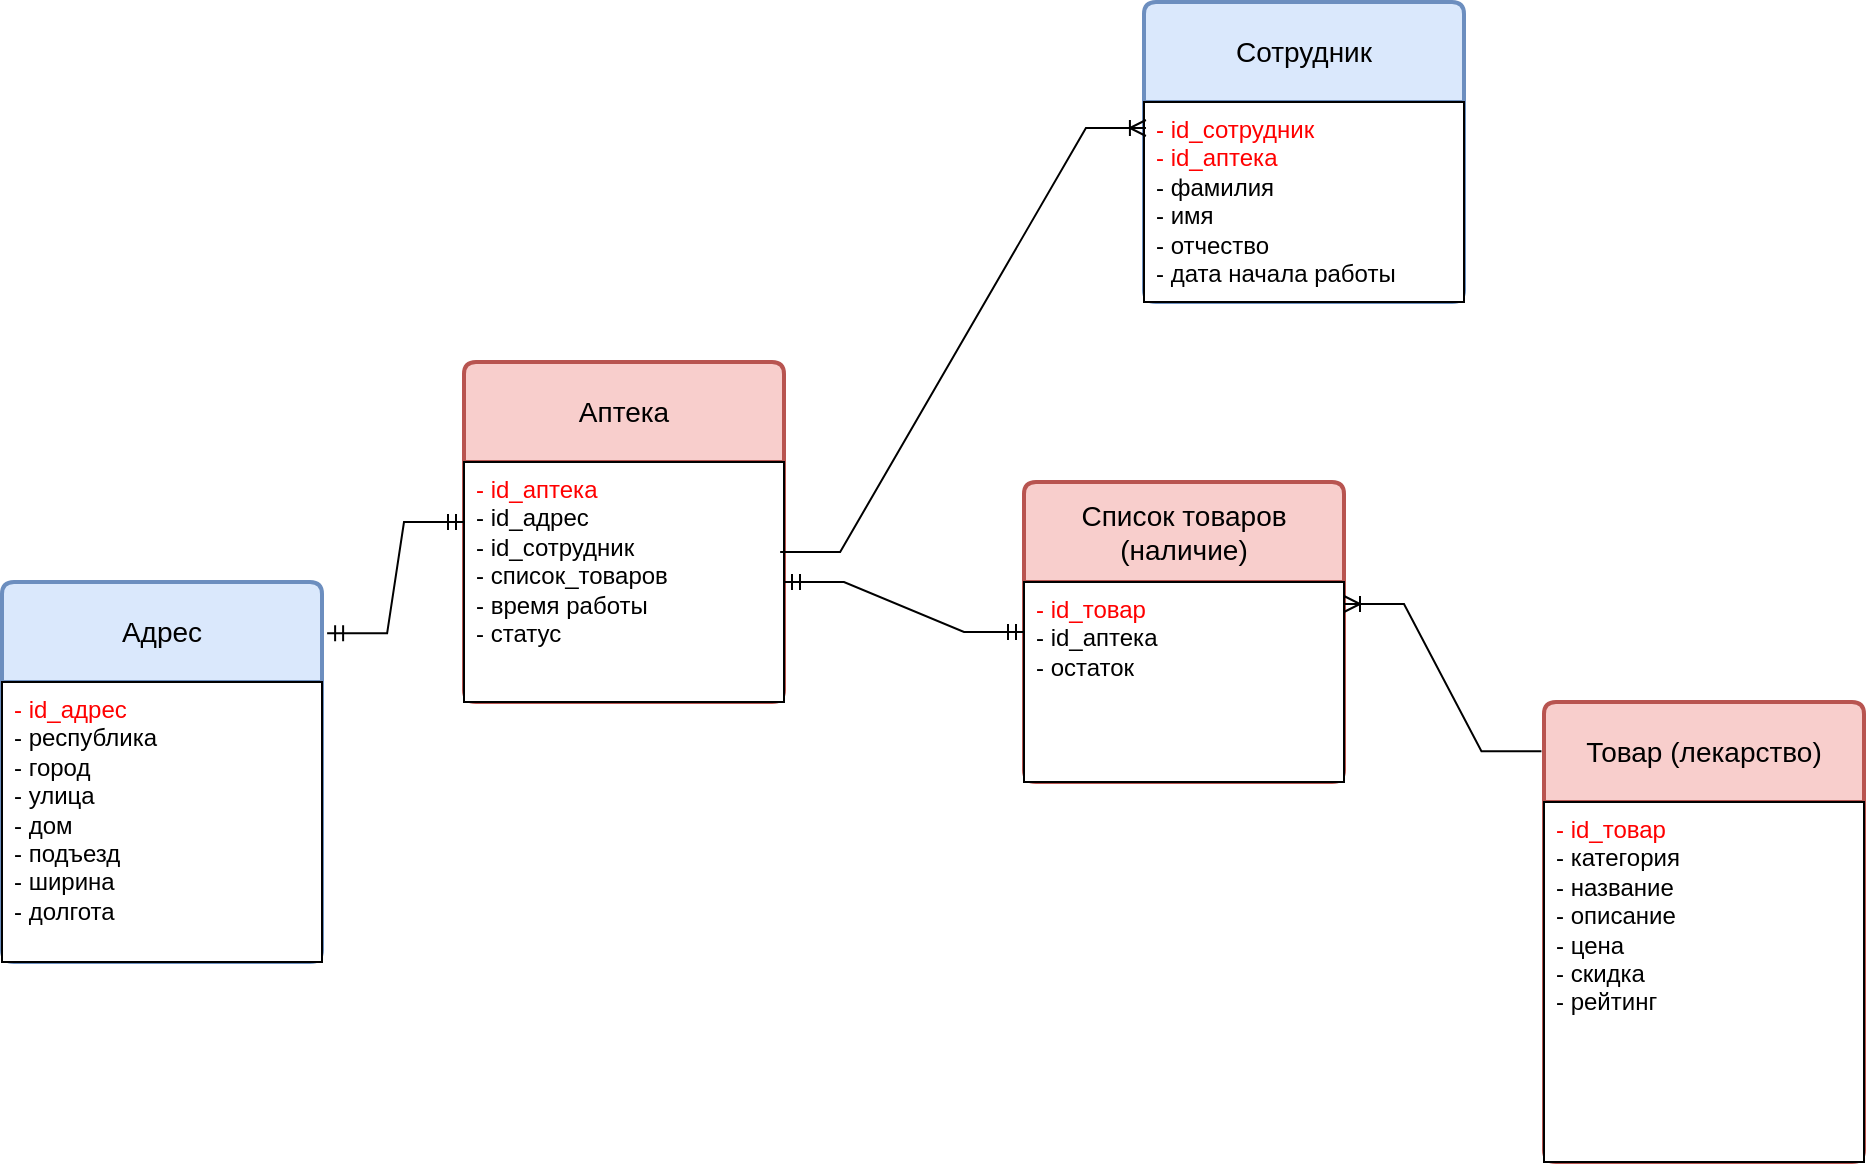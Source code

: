 <mxfile version="23.1.5" type="device">
  <diagram name="Страница — 1" id="BhnN5bI0OgbwB4oTTsHm">
    <mxGraphModel dx="1418" dy="820" grid="1" gridSize="10" guides="1" tooltips="1" connect="1" arrows="1" fold="1" page="1" pageScale="1" pageWidth="827" pageHeight="1169" math="0" shadow="0">
      <root>
        <mxCell id="0" />
        <mxCell id="1" parent="0" />
        <mxCell id="vYpJ-AXUJ6ZxkFZRSXi--3" value="Аптека" style="swimlane;childLayout=stackLayout;horizontal=1;startSize=50;horizontalStack=0;rounded=1;fontSize=14;fontStyle=0;strokeWidth=2;resizeParent=0;resizeLast=1;shadow=0;dashed=0;align=center;arcSize=4;whiteSpace=wrap;html=1;fillColor=#f8cecc;strokeColor=#b85450;" parent="1" vertex="1">
          <mxGeometry x="340" y="250" width="160" height="170" as="geometry" />
        </mxCell>
        <mxCell id="vYpJ-AXUJ6ZxkFZRSXi--4" value="&lt;font color=&quot;#ff0000&quot;&gt;- id_аптека&lt;br&gt;&lt;/font&gt;- id_адрес&lt;br style=&quot;border-color: var(--border-color);&quot;&gt;- id_сотрудник&lt;br&gt;- список_товаров&lt;br&gt;- время работы&amp;nbsp;&lt;br&gt;- статус" style="align=left;spacingLeft=4;fontSize=12;verticalAlign=top;resizable=0;rotatable=0;part=1;html=1;" parent="vYpJ-AXUJ6ZxkFZRSXi--3" vertex="1">
          <mxGeometry y="50" width="160" height="120" as="geometry" />
        </mxCell>
        <mxCell id="vYpJ-AXUJ6ZxkFZRSXi--7" value="Товар (лекарство)" style="swimlane;childLayout=stackLayout;horizontal=1;startSize=50;horizontalStack=0;rounded=1;fontSize=14;fontStyle=0;strokeWidth=2;resizeParent=0;resizeLast=1;shadow=0;dashed=0;align=center;arcSize=4;whiteSpace=wrap;html=1;fillColor=#f8cecc;strokeColor=#b85450;" parent="1" vertex="1">
          <mxGeometry x="880" y="420" width="160" height="230" as="geometry" />
        </mxCell>
        <mxCell id="vYpJ-AXUJ6ZxkFZRSXi--8" value="&lt;font color=&quot;#ff0000&quot;&gt;- id_товар&lt;br&gt;&lt;/font&gt;- категория&lt;br&gt;- название&lt;br&gt;- описание&lt;br&gt;- цена&lt;br&gt;- скидка&lt;br&gt;- рейтинг" style="align=left;spacingLeft=4;fontSize=12;verticalAlign=top;resizable=0;rotatable=0;part=1;html=1;" parent="vYpJ-AXUJ6ZxkFZRSXi--7" vertex="1">
          <mxGeometry y="50" width="160" height="180" as="geometry" />
        </mxCell>
        <mxCell id="vYpJ-AXUJ6ZxkFZRSXi--11" value="Список товаров (наличие)" style="swimlane;childLayout=stackLayout;horizontal=1;startSize=50;horizontalStack=0;rounded=1;fontSize=14;fontStyle=0;strokeWidth=2;resizeParent=0;resizeLast=1;shadow=0;dashed=0;align=center;arcSize=4;whiteSpace=wrap;html=1;fillColor=#f8cecc;strokeColor=#b85450;" parent="1" vertex="1">
          <mxGeometry x="620" y="310" width="160" height="150" as="geometry" />
        </mxCell>
        <mxCell id="vYpJ-AXUJ6ZxkFZRSXi--12" value="&lt;font color=&quot;#ff0000&quot;&gt;- id_товар&lt;br&gt;&lt;/font&gt;- id_аптека&lt;br&gt;- остаток" style="align=left;spacingLeft=4;fontSize=12;verticalAlign=top;resizable=0;rotatable=0;part=1;html=1;" parent="vYpJ-AXUJ6ZxkFZRSXi--11" vertex="1">
          <mxGeometry y="50" width="160" height="100" as="geometry" />
        </mxCell>
        <mxCell id="vYpJ-AXUJ6ZxkFZRSXi--14" value="" style="edgeStyle=entityRelationEdgeStyle;fontSize=12;html=1;endArrow=ERmandOne;startArrow=ERmandOne;rounded=0;exitX=1;exitY=0.5;exitDx=0;exitDy=0;entryX=0;entryY=0.5;entryDx=0;entryDy=0;" parent="1" source="vYpJ-AXUJ6ZxkFZRSXi--4" target="vYpJ-AXUJ6ZxkFZRSXi--11" edge="1">
          <mxGeometry width="100" height="100" relative="1" as="geometry">
            <mxPoint x="590" y="370" as="sourcePoint" />
            <mxPoint x="665" y="410" as="targetPoint" />
          </mxGeometry>
        </mxCell>
        <mxCell id="vYpJ-AXUJ6ZxkFZRSXi--17" value="Адрес" style="swimlane;childLayout=stackLayout;horizontal=1;startSize=50;horizontalStack=0;rounded=1;fontSize=14;fontStyle=0;strokeWidth=2;resizeParent=0;resizeLast=1;shadow=0;dashed=0;align=center;arcSize=4;whiteSpace=wrap;html=1;fillColor=#dae8fc;strokeColor=#6c8ebf;" parent="1" vertex="1">
          <mxGeometry x="109" y="360" width="160" height="190" as="geometry" />
        </mxCell>
        <mxCell id="vYpJ-AXUJ6ZxkFZRSXi--18" value="&lt;font color=&quot;#ff0000&quot;&gt;- id_адрес&lt;br&gt;&lt;/font&gt;- республика&lt;br&gt;- город&lt;br&gt;- улица&lt;br&gt;- дом&lt;br&gt;- подъезд&lt;br&gt;- ширина&lt;br&gt;- долгота" style="align=left;spacingLeft=4;fontSize=12;verticalAlign=top;resizable=0;rotatable=0;part=1;html=1;" parent="vYpJ-AXUJ6ZxkFZRSXi--17" vertex="1">
          <mxGeometry y="50" width="160" height="140" as="geometry" />
        </mxCell>
        <mxCell id="vYpJ-AXUJ6ZxkFZRSXi--20" value="" style="edgeStyle=entityRelationEdgeStyle;fontSize=12;html=1;endArrow=ERmandOne;startArrow=ERmandOne;rounded=0;exitX=0;exitY=0.25;exitDx=0;exitDy=0;entryX=1.016;entryY=0.135;entryDx=0;entryDy=0;entryPerimeter=0;" parent="1" source="vYpJ-AXUJ6ZxkFZRSXi--4" target="vYpJ-AXUJ6ZxkFZRSXi--17" edge="1">
          <mxGeometry width="100" height="100" relative="1" as="geometry">
            <mxPoint x="282" y="425" as="sourcePoint" />
            <mxPoint x="357" y="465" as="targetPoint" />
          </mxGeometry>
        </mxCell>
        <mxCell id="vYpJ-AXUJ6ZxkFZRSXi--22" value="" style="edgeStyle=entityRelationEdgeStyle;fontSize=12;html=1;endArrow=ERoneToMany;rounded=0;exitX=-0.008;exitY=0.107;exitDx=0;exitDy=0;exitPerimeter=0;entryX=1;entryY=0.11;entryDx=0;entryDy=0;entryPerimeter=0;" parent="1" source="vYpJ-AXUJ6ZxkFZRSXi--7" target="vYpJ-AXUJ6ZxkFZRSXi--12" edge="1">
          <mxGeometry width="100" height="100" relative="1" as="geometry">
            <mxPoint x="891" y="360" as="sourcePoint" />
            <mxPoint x="810" y="319" as="targetPoint" />
          </mxGeometry>
        </mxCell>
        <mxCell id="pJPzbj-Sb64vGoMfNYHq-1" value="Сотрудник" style="swimlane;childLayout=stackLayout;horizontal=1;startSize=50;horizontalStack=0;rounded=1;fontSize=14;fontStyle=0;strokeWidth=2;resizeParent=0;resizeLast=1;shadow=0;dashed=0;align=center;arcSize=4;whiteSpace=wrap;html=1;fillColor=#dae8fc;strokeColor=#6c8ebf;" parent="1" vertex="1">
          <mxGeometry x="680" y="70" width="160" height="150" as="geometry" />
        </mxCell>
        <mxCell id="pJPzbj-Sb64vGoMfNYHq-2" value="&lt;font color=&quot;#ff0000&quot;&gt;- id_сотрудник&lt;br&gt;- id_аптека&lt;br&gt;&lt;/font&gt;- фамилия&lt;br&gt;- имя&lt;br&gt;- отчество&lt;br&gt;- дата начала работы" style="align=left;spacingLeft=4;fontSize=12;verticalAlign=top;resizable=0;rotatable=0;part=1;html=1;" parent="pJPzbj-Sb64vGoMfNYHq-1" vertex="1">
          <mxGeometry y="50" width="160" height="100" as="geometry" />
        </mxCell>
        <mxCell id="pJPzbj-Sb64vGoMfNYHq-4" value="" style="edgeStyle=entityRelationEdgeStyle;fontSize=12;html=1;endArrow=ERoneToMany;rounded=0;exitX=0.988;exitY=0.375;exitDx=0;exitDy=0;exitPerimeter=0;entryX=0.006;entryY=0.13;entryDx=0;entryDy=0;entryPerimeter=0;" parent="1" source="vYpJ-AXUJ6ZxkFZRSXi--4" target="pJPzbj-Sb64vGoMfNYHq-2" edge="1">
          <mxGeometry width="100" height="100" relative="1" as="geometry">
            <mxPoint x="429" y="154" as="sourcePoint" />
            <mxPoint x="320" y="80" as="targetPoint" />
          </mxGeometry>
        </mxCell>
      </root>
    </mxGraphModel>
  </diagram>
</mxfile>
